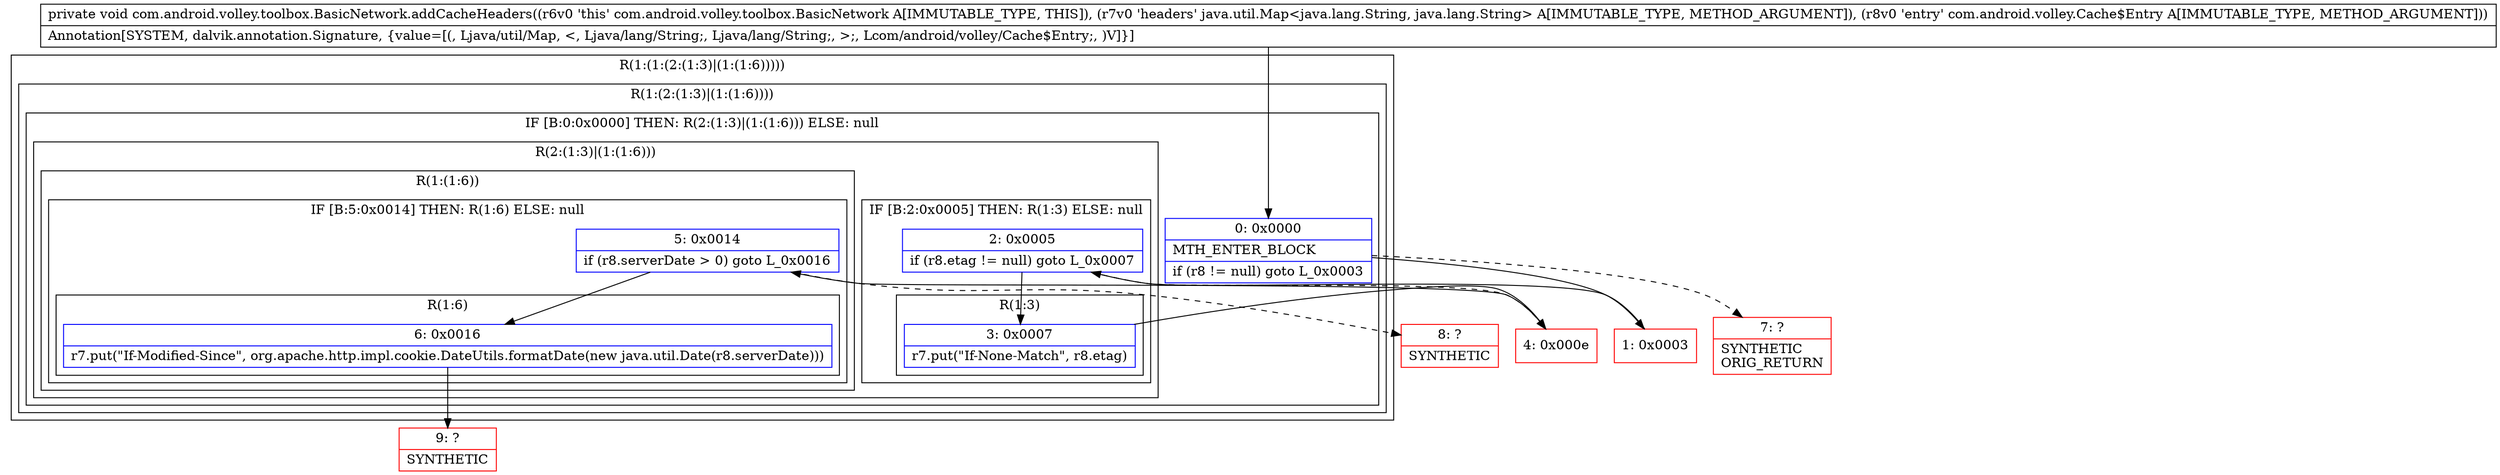 digraph "CFG forcom.android.volley.toolbox.BasicNetwork.addCacheHeaders(Ljava\/util\/Map;Lcom\/android\/volley\/Cache$Entry;)V" {
subgraph cluster_Region_91841740 {
label = "R(1:(1:(2:(1:3)|(1:(1:6)))))";
node [shape=record,color=blue];
subgraph cluster_Region_1568808143 {
label = "R(1:(2:(1:3)|(1:(1:6))))";
node [shape=record,color=blue];
subgraph cluster_IfRegion_786405729 {
label = "IF [B:0:0x0000] THEN: R(2:(1:3)|(1:(1:6))) ELSE: null";
node [shape=record,color=blue];
Node_0 [shape=record,label="{0\:\ 0x0000|MTH_ENTER_BLOCK\l|if (r8 != null) goto L_0x0003\l}"];
subgraph cluster_Region_944692158 {
label = "R(2:(1:3)|(1:(1:6)))";
node [shape=record,color=blue];
subgraph cluster_IfRegion_1994360703 {
label = "IF [B:2:0x0005] THEN: R(1:3) ELSE: null";
node [shape=record,color=blue];
Node_2 [shape=record,label="{2\:\ 0x0005|if (r8.etag != null) goto L_0x0007\l}"];
subgraph cluster_Region_1006016783 {
label = "R(1:3)";
node [shape=record,color=blue];
Node_3 [shape=record,label="{3\:\ 0x0007|r7.put(\"If\-None\-Match\", r8.etag)\l}"];
}
}
subgraph cluster_Region_1773144961 {
label = "R(1:(1:6))";
node [shape=record,color=blue];
subgraph cluster_IfRegion_661499426 {
label = "IF [B:5:0x0014] THEN: R(1:6) ELSE: null";
node [shape=record,color=blue];
Node_5 [shape=record,label="{5\:\ 0x0014|if (r8.serverDate \> 0) goto L_0x0016\l}"];
subgraph cluster_Region_763568591 {
label = "R(1:6)";
node [shape=record,color=blue];
Node_6 [shape=record,label="{6\:\ 0x0016|r7.put(\"If\-Modified\-Since\", org.apache.http.impl.cookie.DateUtils.formatDate(new java.util.Date(r8.serverDate)))\l}"];
}
}
}
}
}
}
}
Node_1 [shape=record,color=red,label="{1\:\ 0x0003}"];
Node_4 [shape=record,color=red,label="{4\:\ 0x000e}"];
Node_7 [shape=record,color=red,label="{7\:\ ?|SYNTHETIC\lORIG_RETURN\l}"];
Node_8 [shape=record,color=red,label="{8\:\ ?|SYNTHETIC\l}"];
Node_9 [shape=record,color=red,label="{9\:\ ?|SYNTHETIC\l}"];
MethodNode[shape=record,label="{private void com.android.volley.toolbox.BasicNetwork.addCacheHeaders((r6v0 'this' com.android.volley.toolbox.BasicNetwork A[IMMUTABLE_TYPE, THIS]), (r7v0 'headers' java.util.Map\<java.lang.String, java.lang.String\> A[IMMUTABLE_TYPE, METHOD_ARGUMENT]), (r8v0 'entry' com.android.volley.Cache$Entry A[IMMUTABLE_TYPE, METHOD_ARGUMENT]))  | Annotation[SYSTEM, dalvik.annotation.Signature, \{value=[(, Ljava\/util\/Map, \<, Ljava\/lang\/String;, Ljava\/lang\/String;, \>;, Lcom\/android\/volley\/Cache$Entry;, )V]\}]\l}"];
MethodNode -> Node_0;
Node_0 -> Node_1;
Node_0 -> Node_7[style=dashed];
Node_2 -> Node_3;
Node_2 -> Node_4[style=dashed];
Node_3 -> Node_4;
Node_5 -> Node_6;
Node_5 -> Node_8[style=dashed];
Node_6 -> Node_9;
Node_1 -> Node_2;
Node_4 -> Node_5;
}

